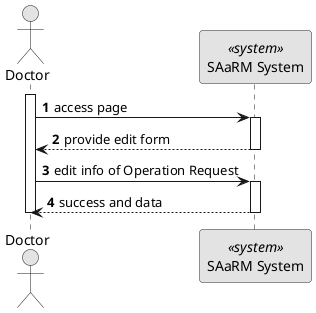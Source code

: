 @startuml 5.1.4
skinparam monochrome true
skinparam packageStyle rectangle
skinparam shadowing false

autonumber

actor "Doctor" as AD
participant "SAaRM System" as SYS <<system>>

activate AD
AD -> SYS: access page
activate SYS
SYS --> AD: provide edit form
deactivate SYS
AD -> SYS : edit info of Operation Request
activate SYS

SYS --> AD : success and data

deactivate SYS

deactivate AD



@enduml